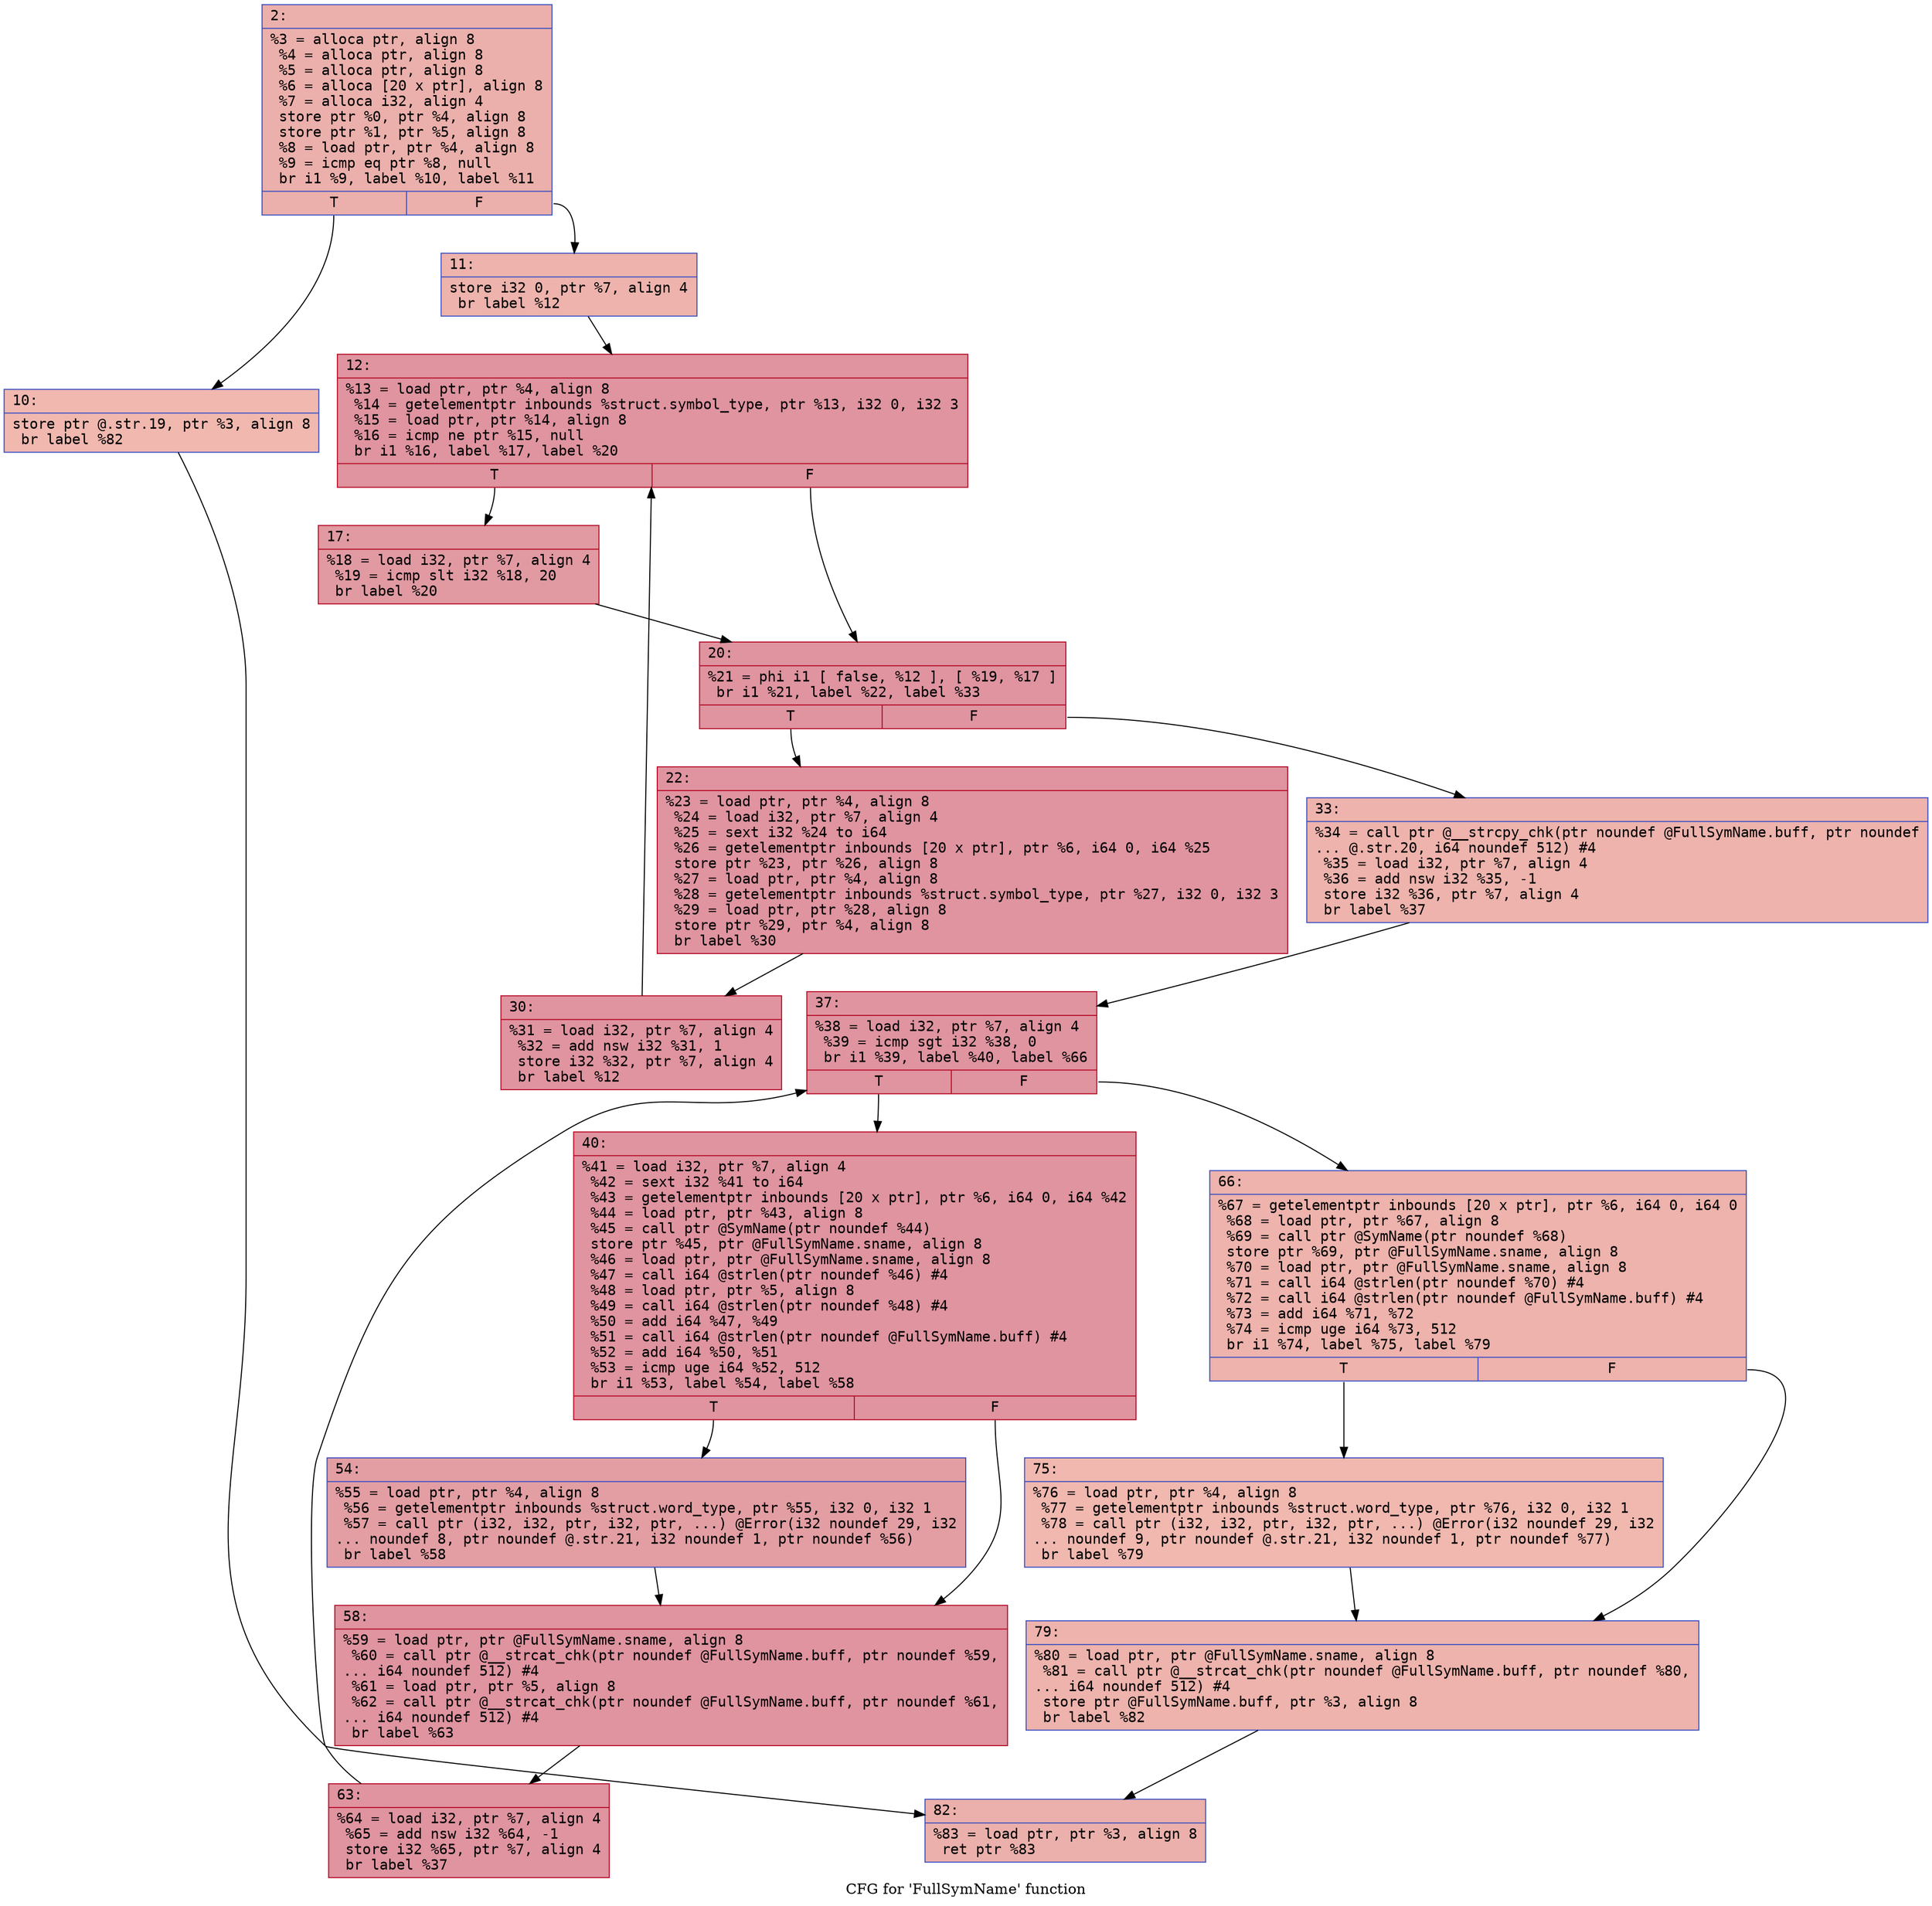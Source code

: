 digraph "CFG for 'FullSymName' function" {
	label="CFG for 'FullSymName' function";

	Node0x6000003674d0 [shape=record,color="#3d50c3ff", style=filled, fillcolor="#d24b4070" fontname="Courier",label="{2:\l|  %3 = alloca ptr, align 8\l  %4 = alloca ptr, align 8\l  %5 = alloca ptr, align 8\l  %6 = alloca [20 x ptr], align 8\l  %7 = alloca i32, align 4\l  store ptr %0, ptr %4, align 8\l  store ptr %1, ptr %5, align 8\l  %8 = load ptr, ptr %4, align 8\l  %9 = icmp eq ptr %8, null\l  br i1 %9, label %10, label %11\l|{<s0>T|<s1>F}}"];
	Node0x6000003674d0:s0 -> Node0x600000367520[tooltip="2 -> 10\nProbability 37.50%" ];
	Node0x6000003674d0:s1 -> Node0x600000367570[tooltip="2 -> 11\nProbability 62.50%" ];
	Node0x600000367520 [shape=record,color="#3d50c3ff", style=filled, fillcolor="#dc5d4a70" fontname="Courier",label="{10:\l|  store ptr @.str.19, ptr %3, align 8\l  br label %82\l}"];
	Node0x600000367520 -> Node0x600000367a20[tooltip="10 -> 82\nProbability 100.00%" ];
	Node0x600000367570 [shape=record,color="#3d50c3ff", style=filled, fillcolor="#d6524470" fontname="Courier",label="{11:\l|  store i32 0, ptr %7, align 4\l  br label %12\l}"];
	Node0x600000367570 -> Node0x6000003675c0[tooltip="11 -> 12\nProbability 100.00%" ];
	Node0x6000003675c0 [shape=record,color="#b70d28ff", style=filled, fillcolor="#b70d2870" fontname="Courier",label="{12:\l|  %13 = load ptr, ptr %4, align 8\l  %14 = getelementptr inbounds %struct.symbol_type, ptr %13, i32 0, i32 3\l  %15 = load ptr, ptr %14, align 8\l  %16 = icmp ne ptr %15, null\l  br i1 %16, label %17, label %20\l|{<s0>T|<s1>F}}"];
	Node0x6000003675c0:s0 -> Node0x600000367610[tooltip="12 -> 17\nProbability 62.50%" ];
	Node0x6000003675c0:s1 -> Node0x600000367660[tooltip="12 -> 20\nProbability 37.50%" ];
	Node0x600000367610 [shape=record,color="#b70d28ff", style=filled, fillcolor="#bb1b2c70" fontname="Courier",label="{17:\l|  %18 = load i32, ptr %7, align 4\l  %19 = icmp slt i32 %18, 20\l  br label %20\l}"];
	Node0x600000367610 -> Node0x600000367660[tooltip="17 -> 20\nProbability 100.00%" ];
	Node0x600000367660 [shape=record,color="#b70d28ff", style=filled, fillcolor="#b70d2870" fontname="Courier",label="{20:\l|  %21 = phi i1 [ false, %12 ], [ %19, %17 ]\l  br i1 %21, label %22, label %33\l|{<s0>T|<s1>F}}"];
	Node0x600000367660:s0 -> Node0x6000003676b0[tooltip="20 -> 22\nProbability 96.88%" ];
	Node0x600000367660:s1 -> Node0x600000367750[tooltip="20 -> 33\nProbability 3.12%" ];
	Node0x6000003676b0 [shape=record,color="#b70d28ff", style=filled, fillcolor="#b70d2870" fontname="Courier",label="{22:\l|  %23 = load ptr, ptr %4, align 8\l  %24 = load i32, ptr %7, align 4\l  %25 = sext i32 %24 to i64\l  %26 = getelementptr inbounds [20 x ptr], ptr %6, i64 0, i64 %25\l  store ptr %23, ptr %26, align 8\l  %27 = load ptr, ptr %4, align 8\l  %28 = getelementptr inbounds %struct.symbol_type, ptr %27, i32 0, i32 3\l  %29 = load ptr, ptr %28, align 8\l  store ptr %29, ptr %4, align 8\l  br label %30\l}"];
	Node0x6000003676b0 -> Node0x600000367700[tooltip="22 -> 30\nProbability 100.00%" ];
	Node0x600000367700 [shape=record,color="#b70d28ff", style=filled, fillcolor="#b70d2870" fontname="Courier",label="{30:\l|  %31 = load i32, ptr %7, align 4\l  %32 = add nsw i32 %31, 1\l  store i32 %32, ptr %7, align 4\l  br label %12\l}"];
	Node0x600000367700 -> Node0x6000003675c0[tooltip="30 -> 12\nProbability 100.00%" ];
	Node0x600000367750 [shape=record,color="#3d50c3ff", style=filled, fillcolor="#d6524470" fontname="Courier",label="{33:\l|  %34 = call ptr @__strcpy_chk(ptr noundef @FullSymName.buff, ptr noundef\l... @.str.20, i64 noundef 512) #4\l  %35 = load i32, ptr %7, align 4\l  %36 = add nsw i32 %35, -1\l  store i32 %36, ptr %7, align 4\l  br label %37\l}"];
	Node0x600000367750 -> Node0x6000003677a0[tooltip="33 -> 37\nProbability 100.00%" ];
	Node0x6000003677a0 [shape=record,color="#b70d28ff", style=filled, fillcolor="#b70d2870" fontname="Courier",label="{37:\l|  %38 = load i32, ptr %7, align 4\l  %39 = icmp sgt i32 %38, 0\l  br i1 %39, label %40, label %66\l|{<s0>T|<s1>F}}"];
	Node0x6000003677a0:s0 -> Node0x6000003677f0[tooltip="37 -> 40\nProbability 96.88%" ];
	Node0x6000003677a0:s1 -> Node0x600000367930[tooltip="37 -> 66\nProbability 3.12%" ];
	Node0x6000003677f0 [shape=record,color="#b70d28ff", style=filled, fillcolor="#b70d2870" fontname="Courier",label="{40:\l|  %41 = load i32, ptr %7, align 4\l  %42 = sext i32 %41 to i64\l  %43 = getelementptr inbounds [20 x ptr], ptr %6, i64 0, i64 %42\l  %44 = load ptr, ptr %43, align 8\l  %45 = call ptr @SymName(ptr noundef %44)\l  store ptr %45, ptr @FullSymName.sname, align 8\l  %46 = load ptr, ptr @FullSymName.sname, align 8\l  %47 = call i64 @strlen(ptr noundef %46) #4\l  %48 = load ptr, ptr %5, align 8\l  %49 = call i64 @strlen(ptr noundef %48) #4\l  %50 = add i64 %47, %49\l  %51 = call i64 @strlen(ptr noundef @FullSymName.buff) #4\l  %52 = add i64 %50, %51\l  %53 = icmp uge i64 %52, 512\l  br i1 %53, label %54, label %58\l|{<s0>T|<s1>F}}"];
	Node0x6000003677f0:s0 -> Node0x600000367840[tooltip="40 -> 54\nProbability 50.00%" ];
	Node0x6000003677f0:s1 -> Node0x600000367890[tooltip="40 -> 58\nProbability 50.00%" ];
	Node0x600000367840 [shape=record,color="#3d50c3ff", style=filled, fillcolor="#be242e70" fontname="Courier",label="{54:\l|  %55 = load ptr, ptr %4, align 8\l  %56 = getelementptr inbounds %struct.word_type, ptr %55, i32 0, i32 1\l  %57 = call ptr (i32, i32, ptr, i32, ptr, ...) @Error(i32 noundef 29, i32\l... noundef 8, ptr noundef @.str.21, i32 noundef 1, ptr noundef %56)\l  br label %58\l}"];
	Node0x600000367840 -> Node0x600000367890[tooltip="54 -> 58\nProbability 100.00%" ];
	Node0x600000367890 [shape=record,color="#b70d28ff", style=filled, fillcolor="#b70d2870" fontname="Courier",label="{58:\l|  %59 = load ptr, ptr @FullSymName.sname, align 8\l  %60 = call ptr @__strcat_chk(ptr noundef @FullSymName.buff, ptr noundef %59,\l... i64 noundef 512) #4\l  %61 = load ptr, ptr %5, align 8\l  %62 = call ptr @__strcat_chk(ptr noundef @FullSymName.buff, ptr noundef %61,\l... i64 noundef 512) #4\l  br label %63\l}"];
	Node0x600000367890 -> Node0x6000003678e0[tooltip="58 -> 63\nProbability 100.00%" ];
	Node0x6000003678e0 [shape=record,color="#b70d28ff", style=filled, fillcolor="#b70d2870" fontname="Courier",label="{63:\l|  %64 = load i32, ptr %7, align 4\l  %65 = add nsw i32 %64, -1\l  store i32 %65, ptr %7, align 4\l  br label %37\l}"];
	Node0x6000003678e0 -> Node0x6000003677a0[tooltip="63 -> 37\nProbability 100.00%" ];
	Node0x600000367930 [shape=record,color="#3d50c3ff", style=filled, fillcolor="#d6524470" fontname="Courier",label="{66:\l|  %67 = getelementptr inbounds [20 x ptr], ptr %6, i64 0, i64 0\l  %68 = load ptr, ptr %67, align 8\l  %69 = call ptr @SymName(ptr noundef %68)\l  store ptr %69, ptr @FullSymName.sname, align 8\l  %70 = load ptr, ptr @FullSymName.sname, align 8\l  %71 = call i64 @strlen(ptr noundef %70) #4\l  %72 = call i64 @strlen(ptr noundef @FullSymName.buff) #4\l  %73 = add i64 %71, %72\l  %74 = icmp uge i64 %73, 512\l  br i1 %74, label %75, label %79\l|{<s0>T|<s1>F}}"];
	Node0x600000367930:s0 -> Node0x600000367980[tooltip="66 -> 75\nProbability 50.00%" ];
	Node0x600000367930:s1 -> Node0x6000003679d0[tooltip="66 -> 79\nProbability 50.00%" ];
	Node0x600000367980 [shape=record,color="#3d50c3ff", style=filled, fillcolor="#dc5d4a70" fontname="Courier",label="{75:\l|  %76 = load ptr, ptr %4, align 8\l  %77 = getelementptr inbounds %struct.word_type, ptr %76, i32 0, i32 1\l  %78 = call ptr (i32, i32, ptr, i32, ptr, ...) @Error(i32 noundef 29, i32\l... noundef 9, ptr noundef @.str.21, i32 noundef 1, ptr noundef %77)\l  br label %79\l}"];
	Node0x600000367980 -> Node0x6000003679d0[tooltip="75 -> 79\nProbability 100.00%" ];
	Node0x6000003679d0 [shape=record,color="#3d50c3ff", style=filled, fillcolor="#d6524470" fontname="Courier",label="{79:\l|  %80 = load ptr, ptr @FullSymName.sname, align 8\l  %81 = call ptr @__strcat_chk(ptr noundef @FullSymName.buff, ptr noundef %80,\l... i64 noundef 512) #4\l  store ptr @FullSymName.buff, ptr %3, align 8\l  br label %82\l}"];
	Node0x6000003679d0 -> Node0x600000367a20[tooltip="79 -> 82\nProbability 100.00%" ];
	Node0x600000367a20 [shape=record,color="#3d50c3ff", style=filled, fillcolor="#d24b4070" fontname="Courier",label="{82:\l|  %83 = load ptr, ptr %3, align 8\l  ret ptr %83\l}"];
}
